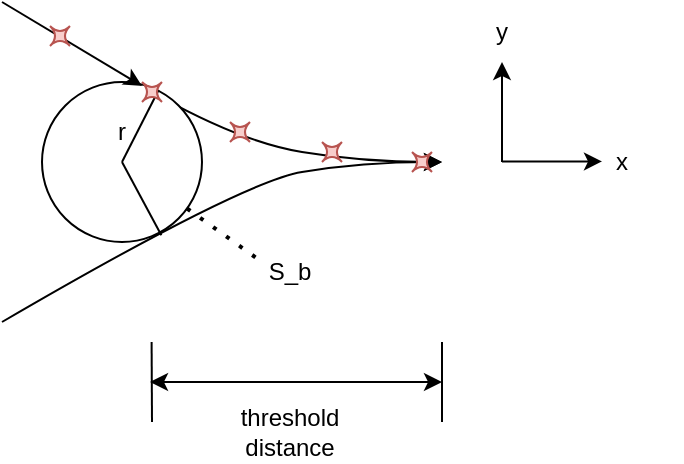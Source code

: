 <mxfile version="24.0.7" type="device">
  <diagram name="Page-1" id="u1hFVBIvXLZzldsGk6bR">
    <mxGraphModel dx="574" dy="307" grid="1" gridSize="10" guides="1" tooltips="1" connect="1" arrows="1" fold="1" page="1" pageScale="1" pageWidth="827" pageHeight="1169" math="0" shadow="0">
      <root>
        <mxCell id="0" />
        <mxCell id="1" parent="0" />
        <mxCell id="ulLYUKQadwiUD9jlaqwB-1" value="" style="curved=1;endArrow=classic;html=1;rounded=0;" edge="1" parent="1" source="ulLYUKQadwiUD9jlaqwB-11">
          <mxGeometry width="50" height="50" relative="1" as="geometry">
            <mxPoint x="240" y="320" as="sourcePoint" />
            <mxPoint x="460" y="400" as="targetPoint" />
            <Array as="points">
              <mxPoint x="360" y="390" />
              <mxPoint x="420" y="400" />
            </Array>
          </mxGeometry>
        </mxCell>
        <mxCell id="ulLYUKQadwiUD9jlaqwB-2" value="" style="curved=1;endArrow=classic;html=1;rounded=0;" edge="1" parent="1">
          <mxGeometry width="50" height="50" relative="1" as="geometry">
            <mxPoint x="240" y="480" as="sourcePoint" />
            <mxPoint x="460" y="400" as="targetPoint" />
            <Array as="points">
              <mxPoint x="360" y="410" />
              <mxPoint x="420" y="400" />
            </Array>
          </mxGeometry>
        </mxCell>
        <mxCell id="ulLYUKQadwiUD9jlaqwB-3" value="" style="ellipse;whiteSpace=wrap;html=1;aspect=fixed;" vertex="1" parent="1">
          <mxGeometry x="260" y="360" width="80" height="80" as="geometry" />
        </mxCell>
        <mxCell id="ulLYUKQadwiUD9jlaqwB-4" value="" style="endArrow=none;html=1;rounded=0;entryX=0.729;entryY=0.05;entryDx=0;entryDy=0;entryPerimeter=0;" edge="1" parent="1" target="ulLYUKQadwiUD9jlaqwB-3">
          <mxGeometry width="50" height="50" relative="1" as="geometry">
            <mxPoint x="300" y="400" as="sourcePoint" />
            <mxPoint x="350" y="350" as="targetPoint" />
          </mxGeometry>
        </mxCell>
        <mxCell id="ulLYUKQadwiUD9jlaqwB-5" value="" style="endArrow=none;html=1;rounded=0;entryX=0.746;entryY=0.958;entryDx=0;entryDy=0;entryPerimeter=0;" edge="1" parent="1" target="ulLYUKQadwiUD9jlaqwB-3">
          <mxGeometry width="50" height="50" relative="1" as="geometry">
            <mxPoint x="300" y="400" as="sourcePoint" />
            <mxPoint x="328" y="374" as="targetPoint" />
          </mxGeometry>
        </mxCell>
        <mxCell id="ulLYUKQadwiUD9jlaqwB-6" value="r" style="text;html=1;align=center;verticalAlign=middle;whiteSpace=wrap;rounded=0;" vertex="1" parent="1">
          <mxGeometry x="290" y="380" width="20" height="10" as="geometry" />
        </mxCell>
        <mxCell id="ulLYUKQadwiUD9jlaqwB-8" value="S_b" style="text;html=1;align=center;verticalAlign=middle;whiteSpace=wrap;rounded=0;" vertex="1" parent="1">
          <mxGeometry x="354" y="440" width="60" height="30" as="geometry" />
        </mxCell>
        <mxCell id="ulLYUKQadwiUD9jlaqwB-9" value="" style="endArrow=none;dashed=1;html=1;dashPattern=1 3;strokeWidth=2;rounded=0;" edge="1" parent="1" source="ulLYUKQadwiUD9jlaqwB-3">
          <mxGeometry width="50" height="50" relative="1" as="geometry">
            <mxPoint x="320" y="500" as="sourcePoint" />
            <mxPoint x="370" y="450" as="targetPoint" />
          </mxGeometry>
        </mxCell>
        <mxCell id="ulLYUKQadwiUD9jlaqwB-12" value="" style="curved=1;endArrow=classic;html=1;rounded=0;" edge="1" parent="1" target="ulLYUKQadwiUD9jlaqwB-11">
          <mxGeometry width="50" height="50" relative="1" as="geometry">
            <mxPoint x="240" y="320" as="sourcePoint" />
            <mxPoint x="460" y="400" as="targetPoint" />
            <Array as="points" />
          </mxGeometry>
        </mxCell>
        <mxCell id="ulLYUKQadwiUD9jlaqwB-11" value="" style="shape=switch;whiteSpace=wrap;html=1;fillColor=#f8cecc;strokeColor=#b85450;" vertex="1" parent="1">
          <mxGeometry x="310" y="360" width="10" height="10" as="geometry" />
        </mxCell>
        <mxCell id="ulLYUKQadwiUD9jlaqwB-13" value="" style="shape=switch;whiteSpace=wrap;html=1;fillColor=#f8cecc;strokeColor=#b85450;" vertex="1" parent="1">
          <mxGeometry x="264" y="332" width="10" height="10" as="geometry" />
        </mxCell>
        <mxCell id="ulLYUKQadwiUD9jlaqwB-14" value="" style="shape=switch;whiteSpace=wrap;html=1;fillColor=#f8cecc;strokeColor=#b85450;" vertex="1" parent="1">
          <mxGeometry x="354" y="380" width="10" height="10" as="geometry" />
        </mxCell>
        <mxCell id="ulLYUKQadwiUD9jlaqwB-15" value="" style="shape=switch;whiteSpace=wrap;html=1;fillColor=#f8cecc;strokeColor=#b85450;" vertex="1" parent="1">
          <mxGeometry x="400" y="390" width="10" height="10" as="geometry" />
        </mxCell>
        <mxCell id="ulLYUKQadwiUD9jlaqwB-18" value="" style="shape=switch;whiteSpace=wrap;html=1;fillColor=#f8cecc;strokeColor=#b85450;" vertex="1" parent="1">
          <mxGeometry x="445" y="395" width="10" height="10" as="geometry" />
        </mxCell>
        <mxCell id="ulLYUKQadwiUD9jlaqwB-22" value="" style="endArrow=classic;html=1;rounded=0;" edge="1" parent="1">
          <mxGeometry width="50" height="50" relative="1" as="geometry">
            <mxPoint x="490" y="400" as="sourcePoint" />
            <mxPoint x="490" y="350" as="targetPoint" />
          </mxGeometry>
        </mxCell>
        <mxCell id="ulLYUKQadwiUD9jlaqwB-23" value="" style="endArrow=classic;html=1;rounded=0;" edge="1" parent="1">
          <mxGeometry width="50" height="50" relative="1" as="geometry">
            <mxPoint x="490" y="399.72" as="sourcePoint" />
            <mxPoint x="540" y="399.72" as="targetPoint" />
          </mxGeometry>
        </mxCell>
        <mxCell id="ulLYUKQadwiUD9jlaqwB-24" value="y" style="text;html=1;align=center;verticalAlign=middle;whiteSpace=wrap;rounded=0;" vertex="1" parent="1">
          <mxGeometry x="460" y="320" width="60" height="30" as="geometry" />
        </mxCell>
        <mxCell id="ulLYUKQadwiUD9jlaqwB-25" value="x" style="text;html=1;align=center;verticalAlign=middle;whiteSpace=wrap;rounded=0;" vertex="1" parent="1">
          <mxGeometry x="520" y="385" width="60" height="30" as="geometry" />
        </mxCell>
        <mxCell id="ulLYUKQadwiUD9jlaqwB-26" value="" style="endArrow=none;html=1;rounded=0;" edge="1" parent="1">
          <mxGeometry width="50" height="50" relative="1" as="geometry">
            <mxPoint x="460" y="530" as="sourcePoint" />
            <mxPoint x="460" y="490" as="targetPoint" />
          </mxGeometry>
        </mxCell>
        <mxCell id="ulLYUKQadwiUD9jlaqwB-28" value="" style="endArrow=none;html=1;rounded=0;" edge="1" parent="1">
          <mxGeometry width="50" height="50" relative="1" as="geometry">
            <mxPoint x="315" y="530" as="sourcePoint" />
            <mxPoint x="314.8" y="490" as="targetPoint" />
          </mxGeometry>
        </mxCell>
        <mxCell id="ulLYUKQadwiUD9jlaqwB-29" value="" style="endArrow=classic;startArrow=classic;html=1;rounded=0;" edge="1" parent="1">
          <mxGeometry width="50" height="50" relative="1" as="geometry">
            <mxPoint x="314" y="510" as="sourcePoint" />
            <mxPoint x="460" y="510" as="targetPoint" />
          </mxGeometry>
        </mxCell>
        <mxCell id="ulLYUKQadwiUD9jlaqwB-30" value="threshold distance" style="text;html=1;align=center;verticalAlign=middle;whiteSpace=wrap;rounded=0;" vertex="1" parent="1">
          <mxGeometry x="354" y="520" width="60" height="30" as="geometry" />
        </mxCell>
      </root>
    </mxGraphModel>
  </diagram>
</mxfile>

